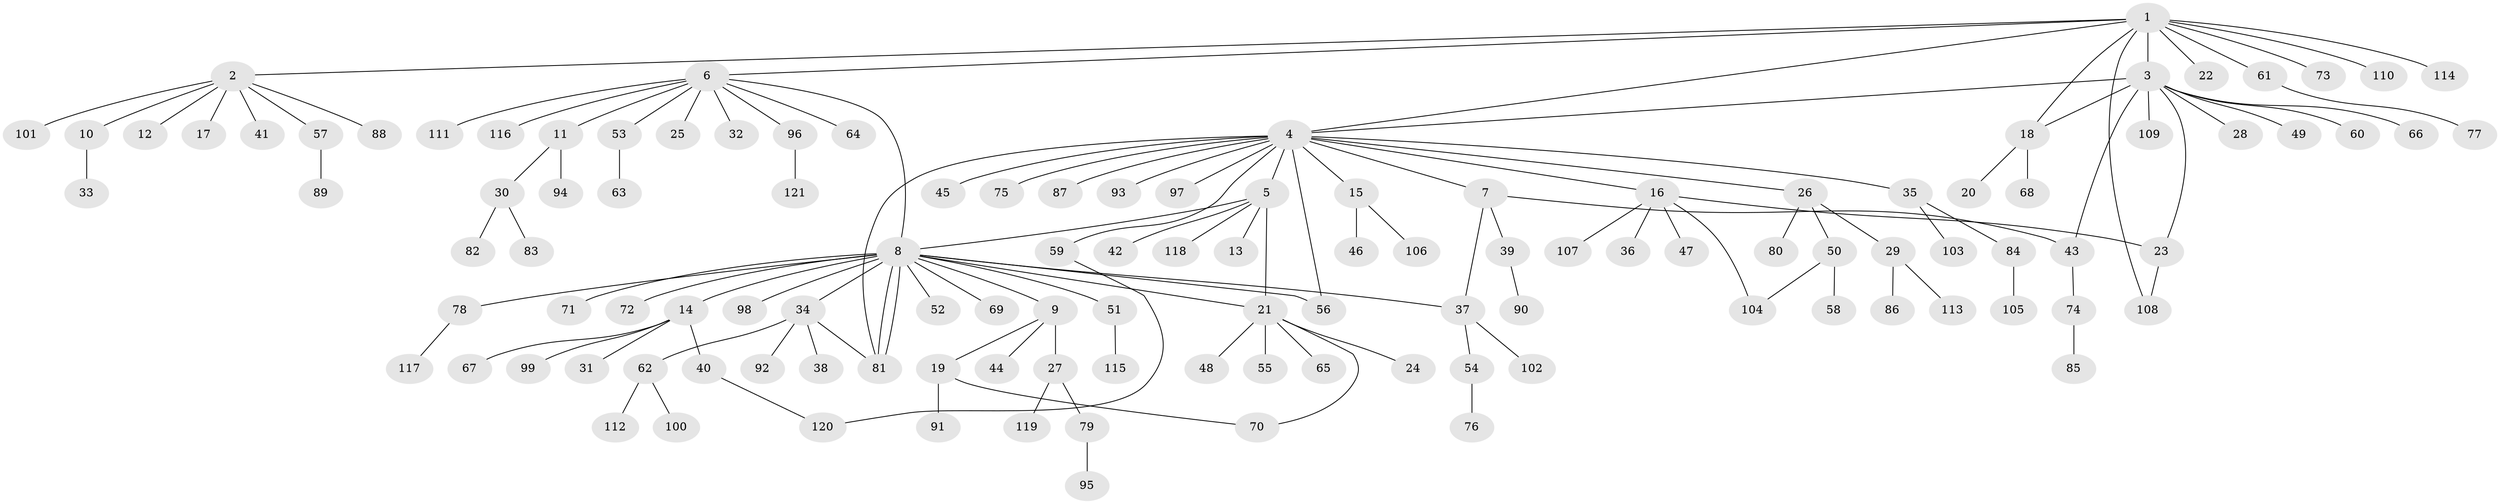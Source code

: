 // Generated by graph-tools (version 1.1) at 2025/01/03/09/25 03:01:55]
// undirected, 121 vertices, 135 edges
graph export_dot {
graph [start="1"]
  node [color=gray90,style=filled];
  1;
  2;
  3;
  4;
  5;
  6;
  7;
  8;
  9;
  10;
  11;
  12;
  13;
  14;
  15;
  16;
  17;
  18;
  19;
  20;
  21;
  22;
  23;
  24;
  25;
  26;
  27;
  28;
  29;
  30;
  31;
  32;
  33;
  34;
  35;
  36;
  37;
  38;
  39;
  40;
  41;
  42;
  43;
  44;
  45;
  46;
  47;
  48;
  49;
  50;
  51;
  52;
  53;
  54;
  55;
  56;
  57;
  58;
  59;
  60;
  61;
  62;
  63;
  64;
  65;
  66;
  67;
  68;
  69;
  70;
  71;
  72;
  73;
  74;
  75;
  76;
  77;
  78;
  79;
  80;
  81;
  82;
  83;
  84;
  85;
  86;
  87;
  88;
  89;
  90;
  91;
  92;
  93;
  94;
  95;
  96;
  97;
  98;
  99;
  100;
  101;
  102;
  103;
  104;
  105;
  106;
  107;
  108;
  109;
  110;
  111;
  112;
  113;
  114;
  115;
  116;
  117;
  118;
  119;
  120;
  121;
  1 -- 2;
  1 -- 3;
  1 -- 4;
  1 -- 6;
  1 -- 18;
  1 -- 22;
  1 -- 61;
  1 -- 73;
  1 -- 108;
  1 -- 110;
  1 -- 114;
  2 -- 10;
  2 -- 12;
  2 -- 17;
  2 -- 41;
  2 -- 57;
  2 -- 88;
  2 -- 101;
  3 -- 4;
  3 -- 18;
  3 -- 23;
  3 -- 28;
  3 -- 43;
  3 -- 49;
  3 -- 60;
  3 -- 66;
  3 -- 109;
  4 -- 5;
  4 -- 7;
  4 -- 15;
  4 -- 16;
  4 -- 26;
  4 -- 35;
  4 -- 45;
  4 -- 56;
  4 -- 59;
  4 -- 75;
  4 -- 81;
  4 -- 87;
  4 -- 93;
  4 -- 97;
  5 -- 8;
  5 -- 13;
  5 -- 21;
  5 -- 42;
  5 -- 118;
  6 -- 8;
  6 -- 11;
  6 -- 25;
  6 -- 32;
  6 -- 53;
  6 -- 64;
  6 -- 96;
  6 -- 111;
  6 -- 116;
  7 -- 37;
  7 -- 39;
  7 -- 43;
  8 -- 9;
  8 -- 14;
  8 -- 21;
  8 -- 34;
  8 -- 37;
  8 -- 51;
  8 -- 52;
  8 -- 56;
  8 -- 69;
  8 -- 71;
  8 -- 72;
  8 -- 78;
  8 -- 81;
  8 -- 81;
  8 -- 98;
  9 -- 19;
  9 -- 27;
  9 -- 44;
  10 -- 33;
  11 -- 30;
  11 -- 94;
  14 -- 31;
  14 -- 40;
  14 -- 67;
  14 -- 99;
  15 -- 46;
  15 -- 106;
  16 -- 23;
  16 -- 36;
  16 -- 47;
  16 -- 104;
  16 -- 107;
  18 -- 20;
  18 -- 68;
  19 -- 70;
  19 -- 91;
  21 -- 24;
  21 -- 48;
  21 -- 55;
  21 -- 65;
  21 -- 70;
  23 -- 108;
  26 -- 29;
  26 -- 50;
  26 -- 80;
  27 -- 79;
  27 -- 119;
  29 -- 86;
  29 -- 113;
  30 -- 82;
  30 -- 83;
  34 -- 38;
  34 -- 62;
  34 -- 81;
  34 -- 92;
  35 -- 84;
  35 -- 103;
  37 -- 54;
  37 -- 102;
  39 -- 90;
  40 -- 120;
  43 -- 74;
  50 -- 58;
  50 -- 104;
  51 -- 115;
  53 -- 63;
  54 -- 76;
  57 -- 89;
  59 -- 120;
  61 -- 77;
  62 -- 100;
  62 -- 112;
  74 -- 85;
  78 -- 117;
  79 -- 95;
  84 -- 105;
  96 -- 121;
}
